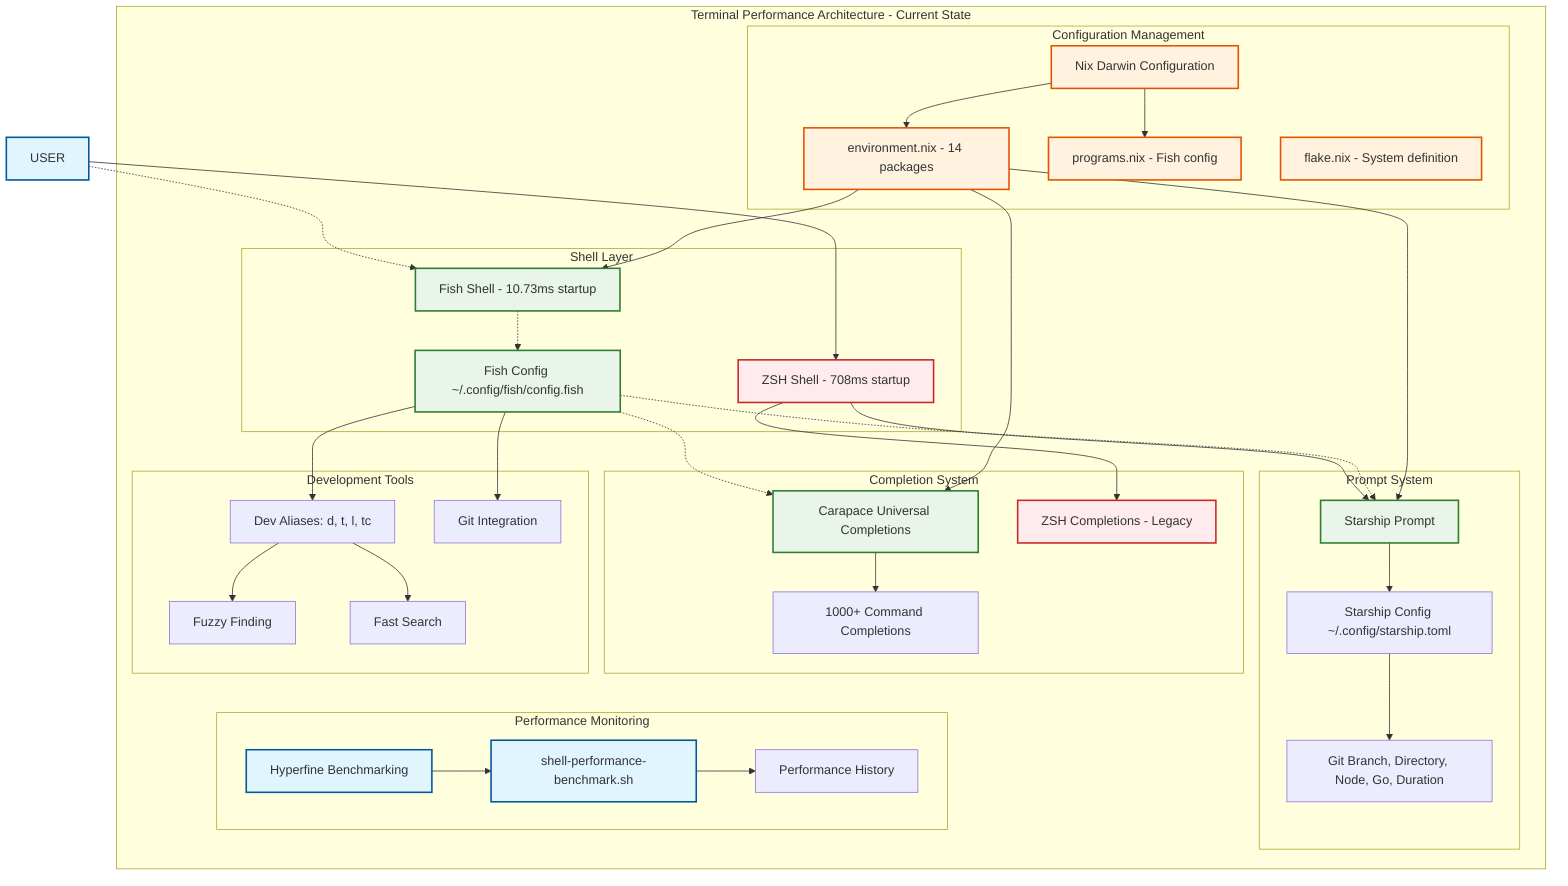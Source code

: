 graph TB
    subgraph "Terminal Performance Architecture - Current State"
        subgraph "Shell Layer"
            ZSH[ZSH Shell - 708ms startup]
            FISH[Fish Shell - 10.73ms startup]
            FISH_CONFIG[Fish Config ~/.config/fish/config.fish]
        end
        
        subgraph "Prompt System"
            STARSHIP[Starship Prompt]
            STARSHIP_CONFIG[Starship Config ~/.config/starship.toml]
            PROMPT_MODULES[Git Branch, Directory, Node, Go, Duration]
        end
        
        subgraph "Completion System"
            CARAPACE[Carapace Universal Completions]
            CARAPACE_COMPLETIONS[1000+ Command Completions]
            ZSH_COMPLETIONS[ZSH Completions - Legacy]
        end
        
        subgraph "Configuration Management"
            NIX_DARWIN[Nix Darwin Configuration]
            NIX_ENVIRONMENT[environment.nix - 14 packages]
            NIX_PROGRAMS[programs.nix - Fish config]
            NIX_FLAKE[flake.nix - System definition]
        end
        
        subgraph "Performance Monitoring"
            HYPERFINE[Hyperfine Benchmarking]
            BENCHMARK_SCRIPT[shell-performance-benchmark.sh]
            PERFORMANCE_DATA[Performance History]
        end
        
        subgraph "Development Tools"
            ALIASES[Dev Aliases: d, t, l, tc]
            GIT_INTEGRATION[Git Integration]
            FZF[Fuzzy Finding]
            RIPGREP[Fast Search]
        end
    end
    
    %% Current Flow (Broken)
    USER --> ZSH
    ZSH --> ZSH_COMPLETIONS
    ZSH --> STARSHIP
    
    %% Intended Flow (Working but not default)
    USER -.-> FISH
    FISH -.-> FISH_CONFIG
    FISH_CONFIG -.-> CARAPACE
    FISH_CONFIG -.-> STARSHIP
    
    %% Configuration Flow
    NIX_DARWIN --> NIX_ENVIRONMENT
    NIX_DARWIN --> NIX_PROGRAMS
    NIX_ENVIRONMENT --> FISH
    NIX_ENVIRONMENT --> CARAPACE
    NIX_ENVIRONMENT --> STARSHIP
    
    %% Prompt System
    STARSHIP --> STARSHIP_CONFIG
    STARSHIP_CONFIG --> PROMPT_MODULES
    
    %% Completion System
    CARAPACE --> CARAPACE_COMPLETIONS
    
    %% Monitoring
    HYPERFINE --> BENCHMARK_SCRIPT
    BENCHMARK_SCRIPT --> PERFORMANCE_DATA
    
    %% Development Integration
    FISH_CONFIG --> ALIASES
    FISH_CONFIG --> GIT_INTEGRATION
    ALIASES --> FZF
    ALIASES --> RIPGREP
    
    %% Styling
    classDef current fill:#e1f5fe,stroke:#01579b,stroke-width:2px
    classDef working fill:#e8f5e8,stroke:#2e7d32,stroke-width:2px
    classDef broken fill:#ffebee,stroke:#c62828,stroke-width:2px
    classDef config fill:#fff3e0,stroke:#e65100,stroke-width:2px
    
    class ZSH,ZSH_COMPLETIONS broken
    class FISH,FISH_CONFIG,CARAPACE,STARSHIP working
    class NIX_DARWIN,NIX_ENVIRONMENT,NIX_PROGRAMS,NIX_FLAKE config
    class USER,HYPERFINE,BENCHMARK_SCRIPT current
